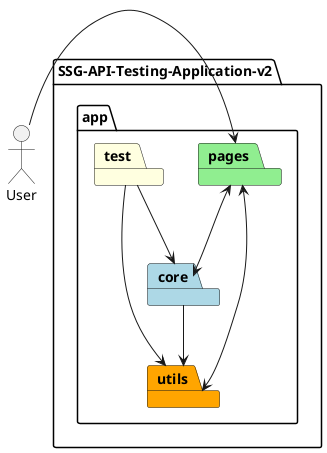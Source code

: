 @startuml
actor User

package "SSG-API-Testing-Application-v2" {
    package app {
        package #lightblue core as core
        package #lightgreen pages as pages
        package #lightyellow test as test
        package #orange utils as utils

        test --> core
        test --> utils

        pages <--> core
        pages <--> utils

        core --> utils
    }
}

User --right-> pages
@enduml